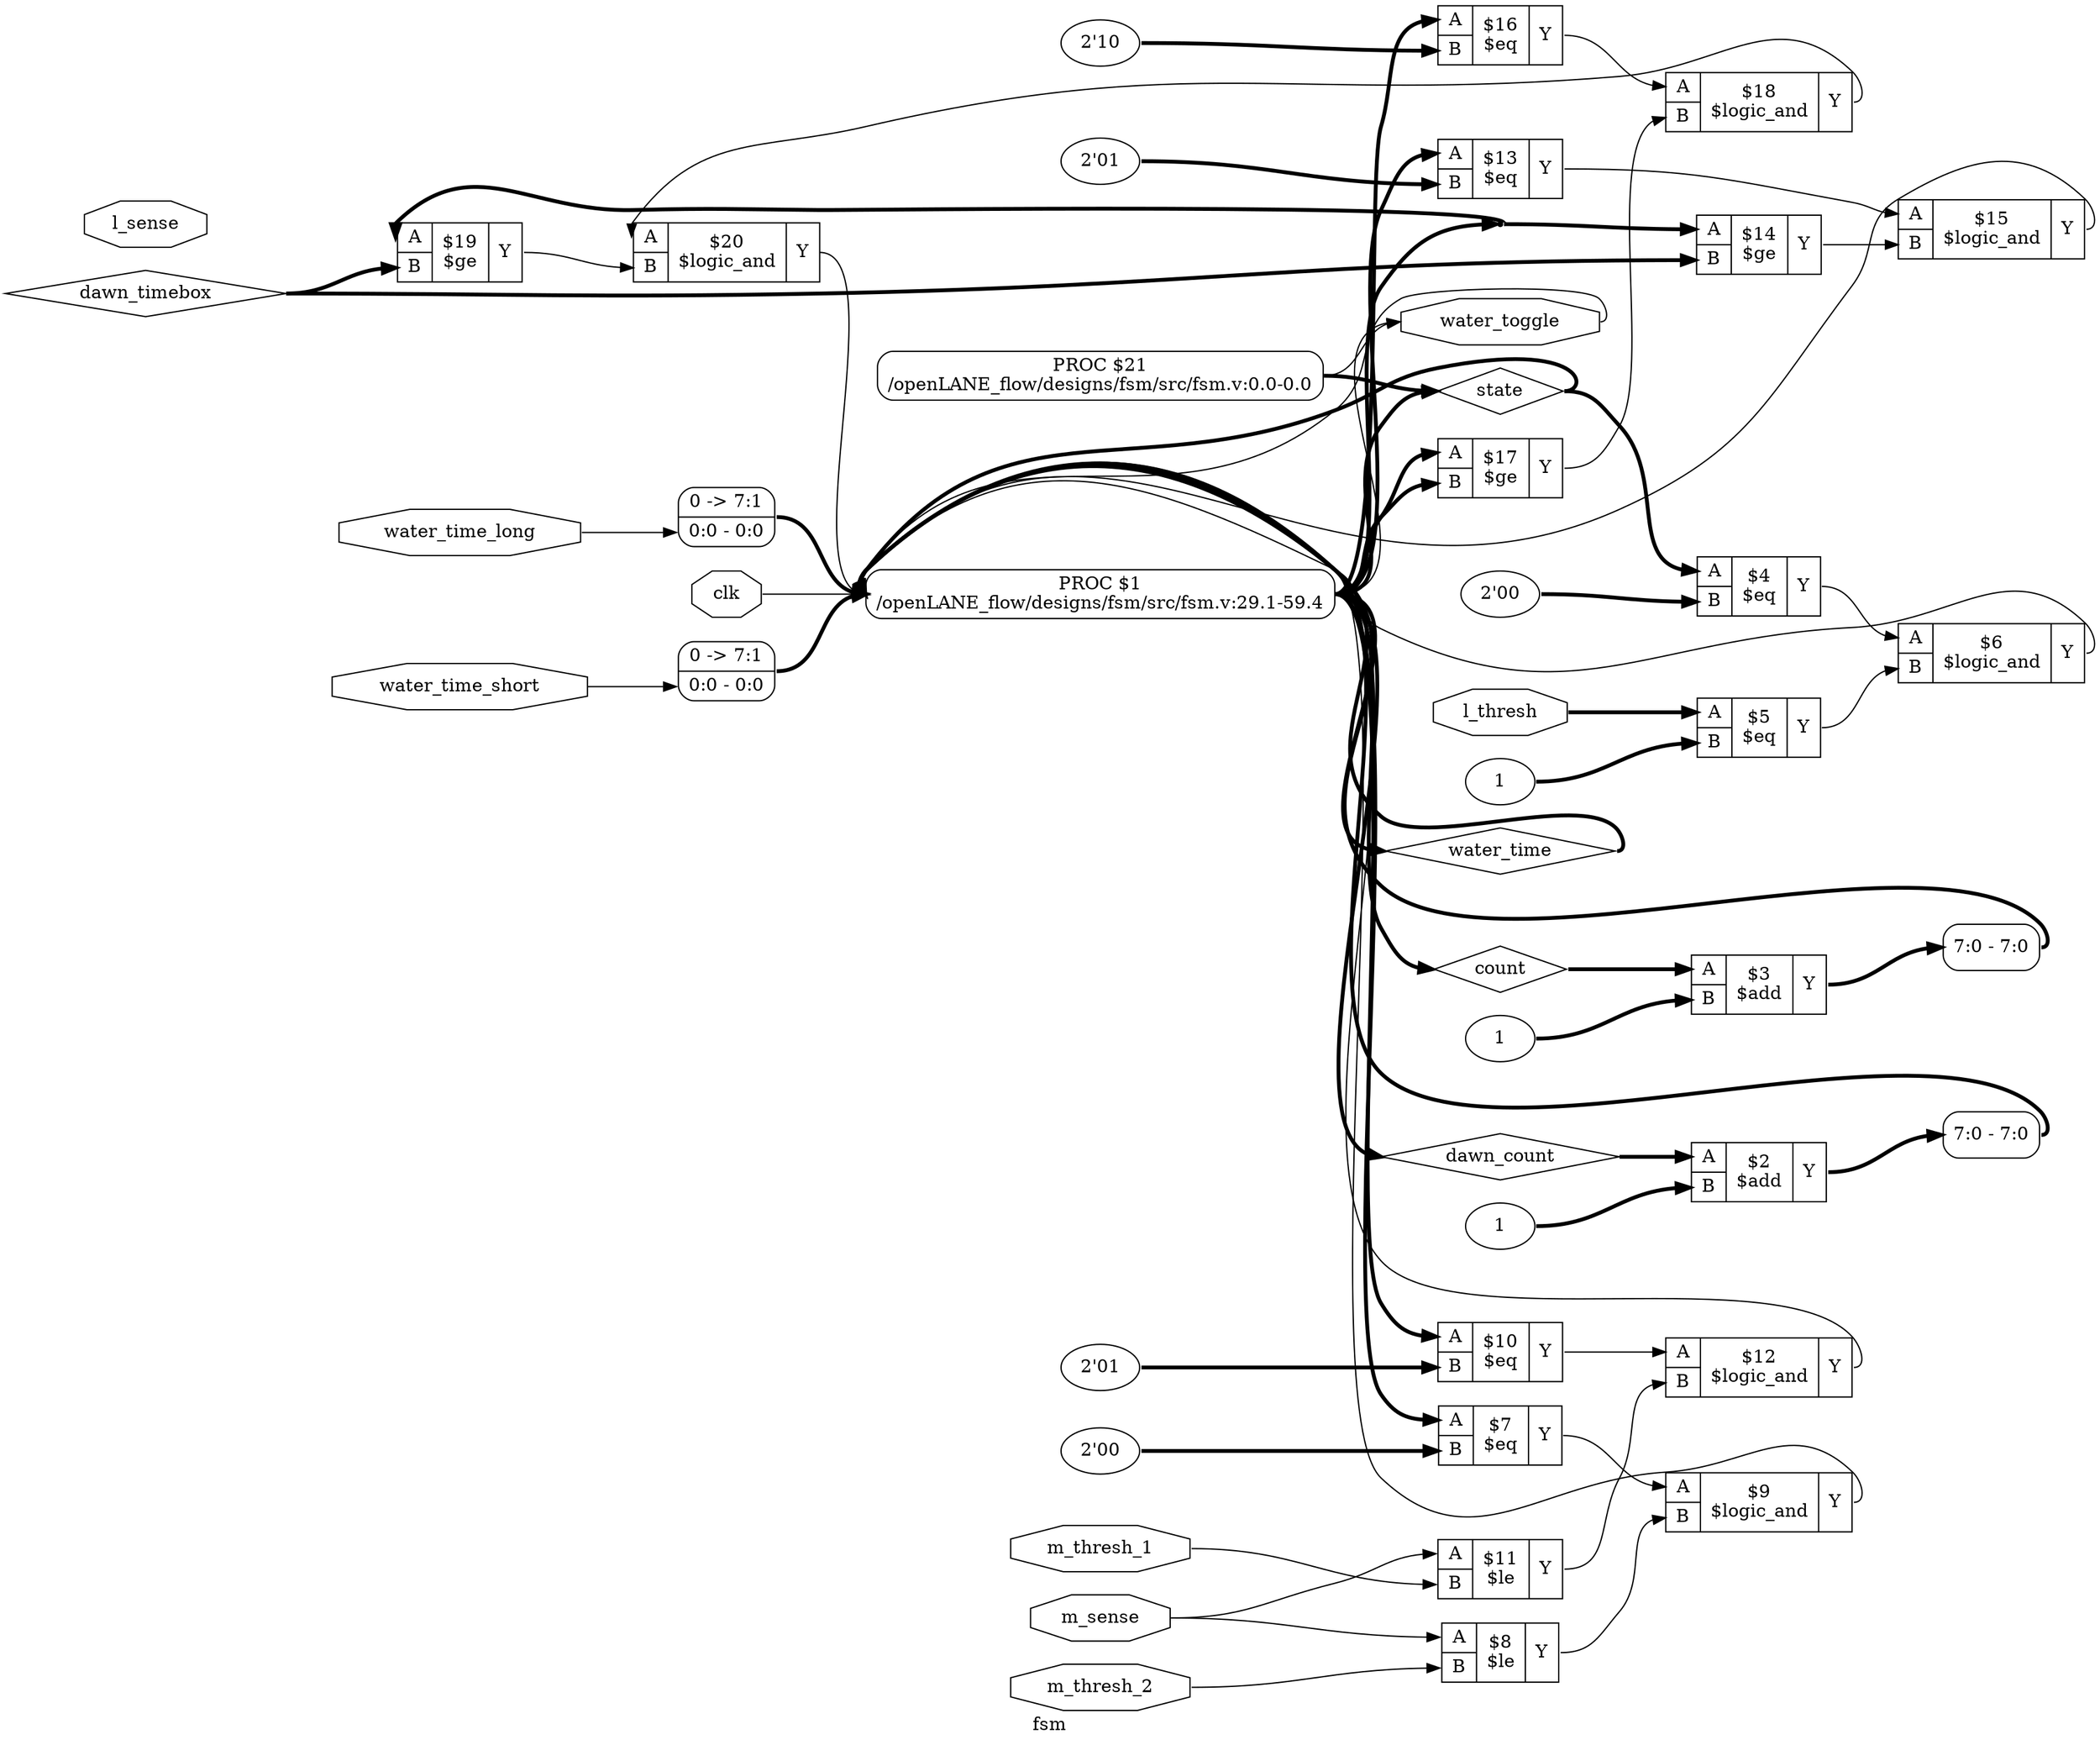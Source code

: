 digraph "fsm" {
label="fsm";
rankdir="LR";
remincross=true;
n41 [ shape=diamond, label="dawn_timebox", color="black", fontcolor="black" ];
n42 [ shape=diamond, label="dawn_count", color="black", fontcolor="black" ];
n43 [ shape=diamond, label="count", color="black", fontcolor="black" ];
n44 [ shape=diamond, label="water_time", color="black", fontcolor="black" ];
n45 [ shape=diamond, label="state", color="black", fontcolor="black" ];
n46 [ shape=octagon, label="water_toggle", color="black", fontcolor="black" ];
n47 [ shape=octagon, label="clk", color="black", fontcolor="black" ];
n48 [ shape=octagon, label="water_time_long", color="black", fontcolor="black" ];
n49 [ shape=octagon, label="water_time_short", color="black", fontcolor="black" ];
n50 [ shape=octagon, label="l_thresh", color="black", fontcolor="black" ];
n51 [ shape=octagon, label="m_thresh_2", color="black", fontcolor="black" ];
n52 [ shape=octagon, label="m_thresh_1", color="black", fontcolor="black" ];
n53 [ shape=octagon, label="l_sense", color="black", fontcolor="black" ];
n54 [ shape=octagon, label="m_sense", color="black", fontcolor="black" ];
c58 [ shape=record, label="{{<p55> A|<p56> B}|$20\n$logic_and|{<p57> Y}}" ];
c59 [ shape=record, label="{{<p55> A|<p56> B}|$19\n$ge|{<p57> Y}}" ];
c60 [ shape=record, label="{{<p55> A|<p56> B}|$18\n$logic_and|{<p57> Y}}" ];
c61 [ shape=record, label="{{<p55> A|<p56> B}|$17\n$ge|{<p57> Y}}" ];
v0 [ label="2'10" ];
c62 [ shape=record, label="{{<p55> A|<p56> B}|$16\n$eq|{<p57> Y}}" ];
c63 [ shape=record, label="{{<p55> A|<p56> B}|$15\n$logic_and|{<p57> Y}}" ];
c64 [ shape=record, label="{{<p55> A|<p56> B}|$14\n$ge|{<p57> Y}}" ];
v1 [ label="2'01" ];
c65 [ shape=record, label="{{<p55> A|<p56> B}|$13\n$eq|{<p57> Y}}" ];
c66 [ shape=record, label="{{<p55> A|<p56> B}|$12\n$logic_and|{<p57> Y}}" ];
c67 [ shape=record, label="{{<p55> A|<p56> B}|$11\n$le|{<p57> Y}}" ];
v2 [ label="2'01" ];
c68 [ shape=record, label="{{<p55> A|<p56> B}|$10\n$eq|{<p57> Y}}" ];
c69 [ shape=record, label="{{<p55> A|<p56> B}|$9\n$logic_and|{<p57> Y}}" ];
c70 [ shape=record, label="{{<p55> A|<p56> B}|$8\n$le|{<p57> Y}}" ];
v3 [ label="2'00" ];
c71 [ shape=record, label="{{<p55> A|<p56> B}|$7\n$eq|{<p57> Y}}" ];
c72 [ shape=record, label="{{<p55> A|<p56> B}|$6\n$logic_and|{<p57> Y}}" ];
v4 [ label="1" ];
c73 [ shape=record, label="{{<p55> A|<p56> B}|$5\n$eq|{<p57> Y}}" ];
v5 [ label="2'00" ];
c74 [ shape=record, label="{{<p55> A|<p56> B}|$4\n$eq|{<p57> Y}}" ];
v6 [ label="1" ];
c75 [ shape=record, label="{{<p55> A|<p56> B}|$3\n$add|{<p57> Y}}" ];
v7 [ label="1" ];
c76 [ shape=record, label="{{<p55> A|<p56> B}|$2\n$add|{<p57> Y}}" ];
p8 [shape=box, style=rounded, label="PROC $21\n/openLANE_flow/designs/fsm/src/fsm.v:0.0-0.0"];
x10 [ shape=record, style=rounded, label="<s0> 7:0 - 7:0 " ];
x11 [ shape=record, style=rounded, label="<s0> 7:0 - 7:0 " ];
x12 [ shape=record, style=rounded, label="0 -&gt; 7:1 |<s0> 0:0 - 0:0 " ];
x13 [ shape=record, style=rounded, label="0 -&gt; 7:1 |<s0> 0:0 - 0:0 " ];
p9 [shape=box, style=rounded, label="PROC $1\n/openLANE_flow/designs/fsm/src/fsm.v:29.1-59.4"];
c63:p57:e -> p9:w [color="black", label=""];
c64:p57:e -> c63:p56:w [color="black", label=""];
c65:p57:e -> c63:p55:w [color="black", label=""];
p9:e -> c61:p55:w [color="black", style="setlinewidth(3)", label=""];
p9:e -> c61:p56:w [color="black", style="setlinewidth(3)", label=""];
p9:e -> c65:p55:w [color="black", style="setlinewidth(3)", label=""];
c66:p57:e -> p9:w [color="black", label=""];
c67:p57:e -> c66:p56:w [color="black", label=""];
c68:p57:e -> c66:p55:w [color="black", label=""];
p9:e -> c68:p55:w [color="black", style="setlinewidth(3)", label=""];
c69:p57:e -> p9:w [color="black", label=""];
c70:p57:e -> c69:p56:w [color="black", label=""];
c71:p57:e -> c69:p55:w [color="black", label=""];
n28 [ shape=point ];
p9:e -> n28:w [color="black", style="setlinewidth(3)", label=""];
n28:e -> c59:p55:w [color="black", style="setlinewidth(3)", label=""];
n28:e -> c64:p55:w [color="black", style="setlinewidth(3)", label=""];
p9:e -> c71:p55:w [color="black", style="setlinewidth(3)", label=""];
c72:p57:e -> p9:w [color="black", label=""];
c73:p57:e -> c72:p56:w [color="black", label=""];
c74:p57:e -> c72:p55:w [color="black", label=""];
c75:p57:e -> x10:s0:w [color="black", style="setlinewidth(3)", label=""];
c76:p57:e -> x11:s0:w [color="black", style="setlinewidth(3)", label=""];
c58:p57:e -> p9:w [color="black", label=""];
n41:e -> c59:p56:w [color="black", style="setlinewidth(3)", label=""];
n41:e -> c64:p56:w [color="black", style="setlinewidth(3)", label=""];
p9:e -> n42:w [color="black", style="setlinewidth(3)", label=""];
n42:e -> c76:p55:w [color="black", style="setlinewidth(3)", label=""];
p9:e -> n43:w [color="black", style="setlinewidth(3)", label=""];
n43:e -> c75:p55:w [color="black", style="setlinewidth(3)", label=""];
p9:e -> n44:w [color="black", style="setlinewidth(3)", label=""];
n44:e -> p9:w [color="black", style="setlinewidth(3)", label=""];
p8:e -> n45:w [color="black", style="setlinewidth(3)", label=""];
p9:e -> n45:w [color="black", style="setlinewidth(3)", label=""];
n45:e -> c74:p55:w [color="black", style="setlinewidth(3)", label=""];
n45:e -> p9:w [color="black", style="setlinewidth(3)", label=""];
p8:e -> n46:w [color="black", label=""];
p9:e -> n46:w [color="black", label=""];
n46:e -> p9:w [color="black", label=""];
n47:e -> p9:w [color="black", label=""];
n48:e -> x12:s0:w [color="black", label=""];
n49:e -> x13:s0:w [color="black", label=""];
c59:p57:e -> c58:p56:w [color="black", label=""];
n50:e -> c73:p55:w [color="black", style="setlinewidth(3)", label=""];
n51:e -> c70:p56:w [color="black", label=""];
n52:e -> c67:p56:w [color="black", label=""];
n54:e -> c67:p55:w [color="black", label=""];
n54:e -> c70:p55:w [color="black", label=""];
c60:p57:e -> c58:p55:w [color="black", label=""];
c61:p57:e -> c60:p56:w [color="black", label=""];
c62:p57:e -> c60:p55:w [color="black", label=""];
p9:e -> c62:p55:w [color="black", style="setlinewidth(3)", label=""];
v0:e -> c62:p56:w [color="black", style="setlinewidth(3)", label=""];
v1:e -> c65:p56:w [color="black", style="setlinewidth(3)", label=""];
v2:e -> c68:p56:w [color="black", style="setlinewidth(3)", label=""];
v3:e -> c71:p56:w [color="black", style="setlinewidth(3)", label=""];
v4:e -> c73:p56:w [color="black", style="setlinewidth(3)", label=""];
v5:e -> c74:p56:w [color="black", style="setlinewidth(3)", label=""];
v6:e -> c75:p56:w [color="black", style="setlinewidth(3)", label=""];
v7:e -> c76:p56:w [color="black", style="setlinewidth(3)", label=""];
x10:e -> p9:w [color="black", style="setlinewidth(3)", label=""];
x11:e -> p9:w [color="black", style="setlinewidth(3)", label=""];
x12:e -> p9:w [color="black", style="setlinewidth(3)", label=""];
x13:e -> p9:w [color="black", style="setlinewidth(3)", label=""];
}
